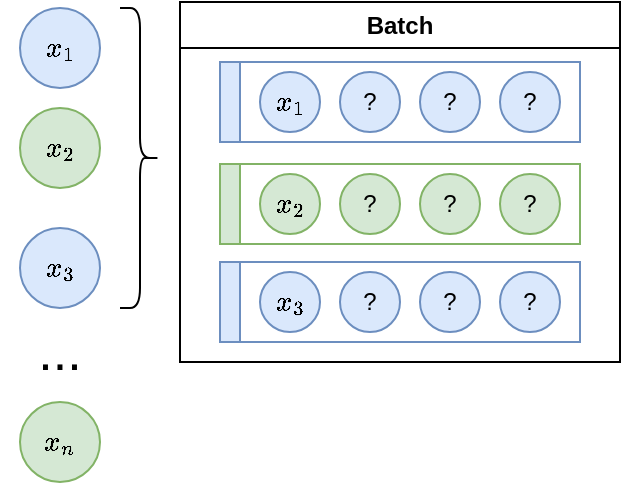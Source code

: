 <mxfile version="21.3.7" type="device">
  <diagram name="Página-1" id="4TXw-wBPyi2u_5u_mfDX">
    <mxGraphModel dx="1434" dy="796" grid="1" gridSize="10" guides="1" tooltips="1" connect="1" arrows="1" fold="1" page="1" pageScale="1" pageWidth="827" pageHeight="1169" math="1" shadow="0">
      <root>
        <mxCell id="0" />
        <mxCell id="1" parent="0" />
        <mxCell id="IESTpAJCC-_nkowkKjmr-1" value="$$x_1$$" style="ellipse;whiteSpace=wrap;html=1;aspect=fixed;fillColor=#dae8fc;strokeColor=#6c8ebf;" parent="1" vertex="1">
          <mxGeometry x="120" y="160" width="40" height="40" as="geometry" />
        </mxCell>
        <mxCell id="IESTpAJCC-_nkowkKjmr-2" value="$$x_2$$" style="ellipse;whiteSpace=wrap;html=1;aspect=fixed;fillColor=#d5e8d4;strokeColor=#82b366;" parent="1" vertex="1">
          <mxGeometry x="120" y="210" width="40" height="40" as="geometry" />
        </mxCell>
        <mxCell id="IESTpAJCC-_nkowkKjmr-3" value="$$x_3$$" style="ellipse;whiteSpace=wrap;html=1;aspect=fixed;fillColor=#dae8fc;strokeColor=#6c8ebf;" parent="1" vertex="1">
          <mxGeometry x="120" y="270" width="40" height="40" as="geometry" />
        </mxCell>
        <mxCell id="IESTpAJCC-_nkowkKjmr-6" value="..." style="text;html=1;strokeColor=none;fillColor=none;align=center;verticalAlign=middle;whiteSpace=wrap;rounded=0;fontSize=26;" parent="1" vertex="1">
          <mxGeometry x="110" y="317" width="60" height="30" as="geometry" />
        </mxCell>
        <mxCell id="IESTpAJCC-_nkowkKjmr-7" value="$$x_n$$" style="ellipse;whiteSpace=wrap;html=1;aspect=fixed;fillColor=#d5e8d4;strokeColor=#82b366;" parent="1" vertex="1">
          <mxGeometry x="120" y="357" width="40" height="40" as="geometry" />
        </mxCell>
        <mxCell id="IESTpAJCC-_nkowkKjmr-12" value="Batch" style="swimlane;whiteSpace=wrap;html=1;" parent="1" vertex="1">
          <mxGeometry x="200" y="157" width="220" height="180" as="geometry" />
        </mxCell>
        <mxCell id="IESTpAJCC-_nkowkKjmr-25" value="" style="swimlane;horizontal=0;whiteSpace=wrap;html=1;startSize=10;fillColor=#dae8fc;strokeColor=#6c8ebf;" parent="IESTpAJCC-_nkowkKjmr-12" vertex="1">
          <mxGeometry x="20" y="30" width="180" height="40" as="geometry" />
        </mxCell>
        <mxCell id="IESTpAJCC-_nkowkKjmr-26" value="?" style="ellipse;whiteSpace=wrap;html=1;aspect=fixed;fillColor=#dae8fc;strokeColor=#6c8ebf;" parent="IESTpAJCC-_nkowkKjmr-25" vertex="1">
          <mxGeometry x="60" y="5" width="30" height="30" as="geometry" />
        </mxCell>
        <mxCell id="IESTpAJCC-_nkowkKjmr-27" value="?" style="ellipse;whiteSpace=wrap;html=1;aspect=fixed;fillColor=#dae8fc;strokeColor=#6c8ebf;" parent="IESTpAJCC-_nkowkKjmr-25" vertex="1">
          <mxGeometry x="100" y="5" width="30" height="30" as="geometry" />
        </mxCell>
        <mxCell id="IESTpAJCC-_nkowkKjmr-28" value="$$x_1$$" style="ellipse;whiteSpace=wrap;html=1;aspect=fixed;fillColor=#dae8fc;strokeColor=#6c8ebf;" parent="IESTpAJCC-_nkowkKjmr-25" vertex="1">
          <mxGeometry x="20" y="5" width="30" height="30" as="geometry" />
        </mxCell>
        <mxCell id="lBz16o85fwxoy4xfZ3Eu-3" value="?" style="ellipse;whiteSpace=wrap;html=1;aspect=fixed;fillColor=#dae8fc;strokeColor=#6c8ebf;" parent="IESTpAJCC-_nkowkKjmr-25" vertex="1">
          <mxGeometry x="140" y="5" width="30" height="30" as="geometry" />
        </mxCell>
        <mxCell id="lBz16o85fwxoy4xfZ3Eu-5" value="" style="swimlane;horizontal=0;whiteSpace=wrap;html=1;startSize=10;fillColor=#d5e8d4;strokeColor=#82b366;" parent="IESTpAJCC-_nkowkKjmr-12" vertex="1">
          <mxGeometry x="20" y="81" width="180" height="40" as="geometry" />
        </mxCell>
        <mxCell id="lBz16o85fwxoy4xfZ3Eu-6" value="?" style="ellipse;whiteSpace=wrap;html=1;aspect=fixed;fillColor=#d5e8d4;strokeColor=#82b366;" parent="lBz16o85fwxoy4xfZ3Eu-5" vertex="1">
          <mxGeometry x="60" y="5" width="30" height="30" as="geometry" />
        </mxCell>
        <mxCell id="lBz16o85fwxoy4xfZ3Eu-7" value="?" style="ellipse;whiteSpace=wrap;html=1;aspect=fixed;fillColor=#d5e8d4;strokeColor=#82b366;" parent="lBz16o85fwxoy4xfZ3Eu-5" vertex="1">
          <mxGeometry x="100" y="5" width="30" height="30" as="geometry" />
        </mxCell>
        <mxCell id="lBz16o85fwxoy4xfZ3Eu-8" value="$$x_2$$" style="ellipse;whiteSpace=wrap;html=1;aspect=fixed;fillColor=#d5e8d4;strokeColor=#82b366;" parent="lBz16o85fwxoy4xfZ3Eu-5" vertex="1">
          <mxGeometry x="20" y="5" width="30" height="30" as="geometry" />
        </mxCell>
        <mxCell id="lBz16o85fwxoy4xfZ3Eu-9" value="?" style="ellipse;whiteSpace=wrap;html=1;aspect=fixed;fillColor=#d5e8d4;strokeColor=#82b366;" parent="lBz16o85fwxoy4xfZ3Eu-5" vertex="1">
          <mxGeometry x="140" y="5" width="30" height="30" as="geometry" />
        </mxCell>
        <mxCell id="lBz16o85fwxoy4xfZ3Eu-10" value="" style="swimlane;horizontal=0;whiteSpace=wrap;html=1;startSize=10;fillColor=#dae8fc;strokeColor=#6c8ebf;" parent="IESTpAJCC-_nkowkKjmr-12" vertex="1">
          <mxGeometry x="20" y="130" width="180" height="40" as="geometry" />
        </mxCell>
        <mxCell id="lBz16o85fwxoy4xfZ3Eu-11" value="?" style="ellipse;whiteSpace=wrap;html=1;aspect=fixed;fillColor=#dae8fc;strokeColor=#6c8ebf;" parent="lBz16o85fwxoy4xfZ3Eu-10" vertex="1">
          <mxGeometry x="60" y="5" width="30" height="30" as="geometry" />
        </mxCell>
        <mxCell id="lBz16o85fwxoy4xfZ3Eu-12" value="?" style="ellipse;whiteSpace=wrap;html=1;aspect=fixed;fillColor=#dae8fc;strokeColor=#6c8ebf;" parent="lBz16o85fwxoy4xfZ3Eu-10" vertex="1">
          <mxGeometry x="100" y="5" width="30" height="30" as="geometry" />
        </mxCell>
        <mxCell id="lBz16o85fwxoy4xfZ3Eu-13" value="$$x_3$$" style="ellipse;whiteSpace=wrap;html=1;aspect=fixed;fillColor=#dae8fc;strokeColor=#6c8ebf;" parent="lBz16o85fwxoy4xfZ3Eu-10" vertex="1">
          <mxGeometry x="20" y="5" width="30" height="30" as="geometry" />
        </mxCell>
        <mxCell id="lBz16o85fwxoy4xfZ3Eu-14" value="?" style="ellipse;whiteSpace=wrap;html=1;aspect=fixed;fillColor=#dae8fc;strokeColor=#6c8ebf;" parent="lBz16o85fwxoy4xfZ3Eu-10" vertex="1">
          <mxGeometry x="140" y="5" width="30" height="30" as="geometry" />
        </mxCell>
        <mxCell id="lBz16o85fwxoy4xfZ3Eu-16" value="" style="shape=curlyBracket;whiteSpace=wrap;html=1;rounded=1;flipH=1;labelPosition=right;verticalLabelPosition=middle;align=left;verticalAlign=middle;" parent="1" vertex="1">
          <mxGeometry x="170" y="160" width="20" height="150" as="geometry" />
        </mxCell>
      </root>
    </mxGraphModel>
  </diagram>
</mxfile>
